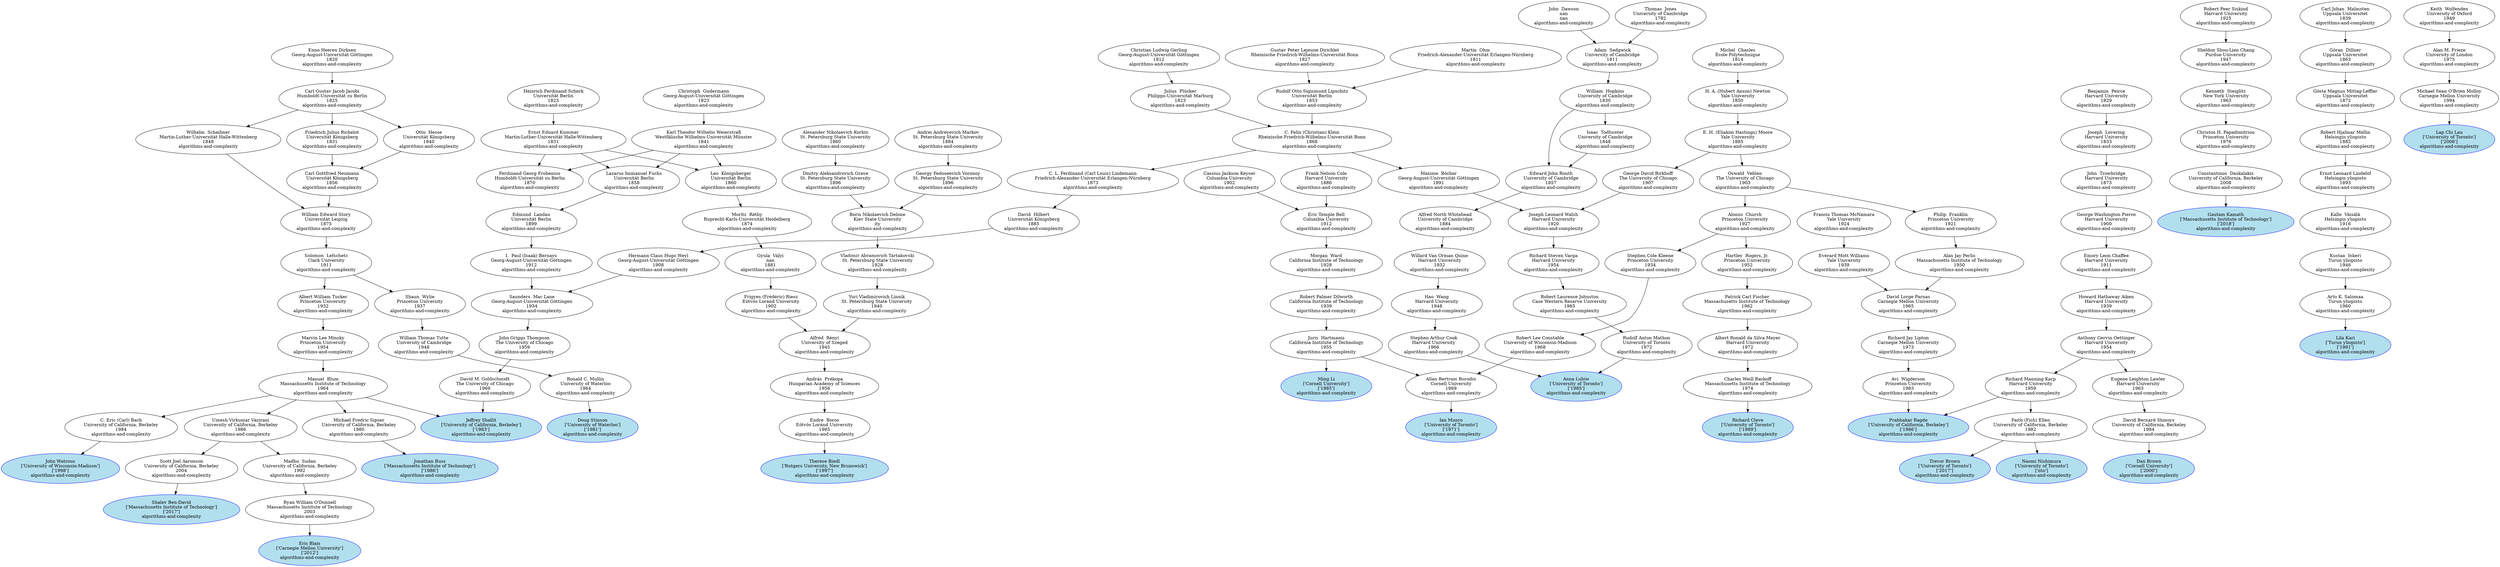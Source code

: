 digraph "Academic Genealogy for algorithms-and-complexity" {
	251553 [label="Shalev Ben-David
['Massachusetts Institute of Technology']
['2017']
algorithms-and-complexity" color=blue fillcolor=lightblue2 style=filled]
	96437 [label="Therese Biedl
['Rutgers University, New Brunswick']
['1997']
algorithms-and-complexity" color=blue fillcolor=lightblue2 style=filled]
	162538 [label="Eric Blais
['Carnegie Mellon University']
['2012']
algorithms-and-complexity" color=blue fillcolor=lightblue2 style=filled]
	45379 [label="Dan Brown
['Cornell University']
['2000']
algorithms-and-complexity" color=blue fillcolor=lightblue2 style=filled]
	252543 [label="Trevor Brown
['University of Toronto']
['2017']
algorithms-and-complexity" color=blue fillcolor=lightblue2 style=filled]
	65073 [label="Jonathan Buss
['Massachusetts Institute of Technology']
['1986']
algorithms-and-complexity" color=blue fillcolor=lightblue2 style=filled]
	81270 [label="Richard Cleve
['University of Toronto']
['1989']
algorithms-and-complexity" color=blue fillcolor=lightblue2 style=filled]
	264772 [label="Gautam Kamath
['Massachusetts Institute of Technology']
['2018']
algorithms-and-complexity" color=blue fillcolor=lightblue2 style=filled]
	20521 [label="Lila Kari
['Turun yliopisto']
['1991']
algorithms-and-complexity" color=blue fillcolor=lightblue2 style=filled]
	141559 [label="Lap Chi Lau
['University of Toronto']
['2006']
algorithms-and-complexity" color=blue fillcolor=lightblue2 style=filled]
	94793 [label="Ming Li
['Cornell University']
['1985']
algorithms-and-complexity" color=blue fillcolor=lightblue2 style=filled]
	65035 [label="Anna Lubiw
['University of Toronto']
['1985']
algorithms-and-complexity" color=blue fillcolor=lightblue2 style=filled]
	65036 [label="Ian Munro
['University of Toronto']
['1971']
algorithms-and-complexity" color=blue fillcolor=lightblue2 style=filled]
	66900 [label="Naomi Nishimura
['University of Toronto']
['nto']
algorithms-and-complexity" color=blue fillcolor=lightblue2 style=filled]
	66895 [label="Prabhakar Ragde
['University of California, Berkeley']
['1986']
algorithms-and-complexity" color=blue fillcolor=lightblue2 style=filled]
	31748 [label="Jeffrey Shallit
['University of California, Berkeley']
['1983']
algorithms-and-complexity" color=blue fillcolor=lightblue2 style=filled]
	33044 [label="Doug Stinson
['University of Waterloo']
['1981']
algorithms-and-complexity" color=blue fillcolor=lightblue2 style=filled]
	75330 [label="John Watrous
['University of Wisconsin-Madison']
['1998']
algorithms-and-complexity" color=blue fillcolor=lightblue2 style=filled]
	109495 [label="Scott Joel Aaronson
University of California, Berkeley
2004
algorithms-and-complexity"]
	96436 [label="Endre  Boros
Eötvös Loránd University
1985
algorithms-and-complexity"]
	76794 [label="Ryan William O'Donnell
Massachusetts Institute of Technology
2003
algorithms-and-complexity"]
	36705 [label="David Bernard Shmoys
University of California, Berkeley
1984
algorithms-and-complexity"]
	67145 [label="Faith (Fich) Ellen
University of California, Berkeley
1982
algorithms-and-complexity"]
	64971 [label="Michael Fredric Sipser
University of California, Berkeley
1980
algorithms-and-complexity"]
	81229 [label="Charles Weill Rackoff
Massachusetts Institute of Technology
1974
algorithms-and-complexity"]
	139732 [label="Constantinos  Daskalakis
University of California, Berkeley
2008
algorithms-and-complexity"]
	20493 [label="Arto K. Salomaa
Turun yliopisto
1960
algorithms-and-complexity"]
	40420 [label="Michael Sean O'Brien Molloy
Carnegie Mellon University
1994
algorithms-and-complexity"]
	10404 [label="Juris  Hartmanis
California Institute of Technology
1955
algorithms-and-complexity"]
	16108 [label="Rudolf Anton Mathon
University of Toronto
1972
algorithms-and-complexity"]
	14011 [label="Stephen Arthur Cook
Harvard University
1966
algorithms-and-complexity"]
	42043 [label="Allan Bertram Borodin
Cornell University
1969
algorithms-and-complexity"]
	82100 [label="Avi  Wigderson
Princeton University
1983
algorithms-and-complexity"]
	25275 [label="Richard Manning Karp
Harvard University
1959
algorithms-and-complexity"]
	13373 [label="Manuel  Blum
Massachusetts Institute of Technology
1964
algorithms-and-complexity"]
	6595 [label="David M. Goldschmidt
The University of Chicago
1969
algorithms-and-complexity"]
	33040 [label="Ronald C. Mullin
University of Waterloo
1964
algorithms-and-complexity"]
	11563 [label="C. Eric (Carl) Bach
University of California, Berkeley
1984
algorithms-and-complexity"]
	38686 [label="Umesh Virkumar Vazirani
University of California, Berkeley
1986
algorithms-and-complexity"]
	34817 [label="András  Prékopa
Hungarian Academy of Sciences
1956
algorithms-and-complexity"]
	72850 [label="Madhu  Sudan
University of California, Berkeley
1992
algorithms-and-complexity"]
	25276 [label="Eugene Leighton Lawler
Harvard University
1963
algorithms-and-complexity"]
	25184 [label="Albert Ronald da Silva Meyer
Harvard University
1972
algorithms-and-complexity"]
	46289 [label="Christos H. Papadimitriou
Princeton University
1976
algorithms-and-complexity"]
	20538 [label="Kustaa  Inkeri
Turun yliopisto
1946
algorithms-and-complexity"]
	40794 [label="Alan M. Frieze
University of London
1975
algorithms-and-complexity"]
	10395 [label="Robert Palmer Dilworth
California Institute of Technology
1939
algorithms-and-complexity"]
	44303 [label="Robert Laurence Johnston
Case Western Reserve University
1965
algorithms-and-complexity"]
	29869 [label="Hao  Wang
Harvard University
1948
algorithms-and-complexity"]
	9041 [label="Robert Lee Constable
University of Wisconsin-Madison
1968
algorithms-and-complexity"]
	69524 [label="Richard Jay Lipton
Carnegie Mellon University
1973
algorithms-and-complexity"]
	13305 [label="Anthony Gervin Oettinger
Harvard University
1954
algorithms-and-complexity"]
	6869 [label="Marvin Lee Minsky
Princeton University
1954
algorithms-and-complexity"]
	6488 [label="John Griggs Thompson
The University of Chicago
1959
algorithms-and-complexity"]
	15096 [label="William Thomas Tutte
University of Cambridge
1948
algorithms-and-complexity"]
	51155 [label="Alfréd  Rényi
University of Szeged
1945
algorithms-and-complexity"]
	13297 [label="Patrick Carl Fischer
Massachusetts Institute of Technology
1962
algorithms-and-complexity"]
	82018 [label="Kenneth  Steiglitz
New York University
1963
algorithms-and-complexity"]
	19460 [label="Kalle  Väisälä
Helsingin yliopisto
1916
algorithms-and-complexity"]
	76964 [label="Keith  Wolfenden
University of Oxford
1949
algorithms-and-complexity"]
	10385 [label="Morgan  Ward
California Institute of Technology
1928
algorithms-and-complexity"]
	2675 [label="Richard Steven Varga
Harvard University
1954
algorithms-and-complexity"]
	73831 [label="Willard Van Orman Quine
Harvard University
1932
algorithms-and-complexity"]
	8012 [label="Stephen Cole Kleene
Princeton University
1934
algorithms-and-complexity"]
	86340 [label="David Lorge Parnas
Carnegie Mellon University
1965
algorithms-and-complexity"]
	18953 [label="Howard Hathaway Aiken
Harvard University
1939
algorithms-and-complexity"]
	8581 [label="Albert William Tucker
Princeton University
1932
algorithms-and-complexity"]
	834 [label="Saunders  Mac Lane
Georg-August-Universität Göttingen
1934
algorithms-and-complexity"]
	1406 [label="Shaun  Wylie
Princeton University
1937
algorithms-and-complexity"]
	44401 [label="Yuri Vladimirovich Linnik
St. Petersburg State University
1940
algorithms-and-complexity"]
	11321 [label="Frigyes (Frédéric) Riesz
Eötvös Loránd University
1902
algorithms-and-complexity"]
	8021 [label="Hartley  Rogers, Jr.
Princeton University
1952
algorithms-and-complexity"]
	98916 [label="Sheldon Shou-Lien Chang
Purdue University
1947
algorithms-and-complexity"]
	782 [label="Ernst Leonard Lindelöf
Helsingin yliopisto
1893
algorithms-and-complexity"]
	7868 [label="Eric Temple Bell
Columbia University
1912
algorithms-and-complexity"]
	4929 [label="Joseph Leonard Walsh
Harvard University
1920
algorithms-and-complexity"]
	78732 [label="Alfred North Whitehead
University of Cambridge
1884
algorithms-and-complexity"]
	8011 [label="Alonzo  Church
Princeton University
1927
algorithms-and-complexity"]
	90571 [label="Everard Mott Williams
Yale University
1939
algorithms-and-complexity"]
	13112 [label="Alan Jay Perlis
Massachusetts Institute of Technology
1950
algorithms-and-complexity"]
	25248 [label="Emory Leon Chaffee
Harvard University
1911
algorithms-and-complexity"]
	7461 [label="Solomon  Lefschetz
Clark University
1911
algorithms-and-complexity"]
	7863 [label="I.  Paul (Isaak) Bernays
Georg-August-Universität Göttingen
1912
algorithms-and-complexity"]
	7373 [label="Hermann Claus Hugo Weyl
Georg-August-Universität Göttingen
1908
algorithms-and-complexity"]
	83078 [label="Vladimir Abramovich Tartakovski
St. Petersburg State University
1928
algorithms-and-complexity"]
	107016 [label="Gyula  Vályi
nan
1881
algorithms-and-complexity"]
	111345 [label="Robert Peer Siskind
Harvard University
1925
algorithms-and-complexity"]
	143865 [label="Robert Hjalmar Mellin
Helsingin yliopisto
1882
algorithms-and-complexity"]
	37346 [label="Cassius Jackson Keyser
Columbia University
1902
algorithms-and-complexity"]
	7611 [label="Frank Nelson Cole
Harvard University
1886
algorithms-and-complexity"]
	7431 [label="Maxime  Bôcher
Georg-August-Universität Göttingen
1891
algorithms-and-complexity"]
	5879 [label="George David Birkhoff
The University of Chicago
1907
algorithms-and-complexity"]
	101929 [label="Edward John Routh
University of Cambridge
1857
algorithms-and-complexity"]
	805 [label="Oswald  Veblen
The University of Chicago
1903
algorithms-and-complexity"]
	252402 [label="Francis Thomas McNamara
Yale University
1924
algorithms-and-complexity"]
	1488 [label="Philip  Franklin
Princeton University
1921
algorithms-and-complexity"]
	141987 [label="George Washington Pierce
Harvard University
1900
algorithms-and-complexity"]
	7451 [label="William Edward Story
Universität Leipzig
1875
algorithms-and-complexity"]
	7862 [label="Edmund  Landau
Universität Berlin
1899
algorithms-and-complexity"]
	7298 [label="David  Hilbert
Universität Königsberg
1885
algorithms-and-complexity"]
	74408 [label="Boris Nikolaevich Delone
Kiev State University
ity
algorithms-and-complexity"]
	90711 [label="Moritz  Réthy
Ruprecht-Karls-Universität Heidelberg
1874
algorithms-and-complexity"]
	19770 [label="Gösta Magnus Mittag-Leffler
Uppsala Universitet
1872
algorithms-and-complexity"]
	7401 [label="C. Felix (Christian) Klein
Rheinische Friedrich-Wilhelms-Universität Bonn
1868
algorithms-and-complexity"]
	806 [label="E. H. (Eliakim Hastings) Moore
Yale University
1885
algorithms-and-complexity"]
	42016 [label="William  Hopkins
University of Cambridge
1830
algorithms-and-complexity"]
	129420 [label="Isaac  Todhunter
University of Cambridge
1848
algorithms-and-complexity"]
	67041 [label="John  Trowbridge
Harvard University
1873
algorithms-and-complexity"]
	32858 [label="Carl Gottfried Neumann
Universität Königsberg
1856
algorithms-and-complexity"]
	18589 [label="Wilhelm  Scheibner
Martin-Luther-Universität Halle-Wittenberg
1848
algorithms-and-complexity"]
	4642 [label="Ferdinand Georg Frobenius
Humboldt-Universität zu Berlin
1870
algorithms-and-complexity"]
	11370 [label="Lazarus Immanuel Fuchs
Universität Berlin
1858
algorithms-and-complexity"]
	7404 [label="C. L. Ferdinand (Carl Louis) Lindemann
Friedrich-Alexander-Universität Erlangen-Nürnberg
1873
algorithms-and-complexity"]
	12544 [label="Georgy Fedoseevich Voronoy
St. Petersburg State University
1896
algorithms-and-complexity"]
	73323 [label="Dmitry Aleksandrovich Grave
St. Petersburg State University
1896
algorithms-and-complexity"]
	18336 [label="Leo  Königsberger
Universität Berlin
1860
algorithms-and-complexity"]
	24894 [label="Göran  Dillner
Uppsala Universitet
1863
algorithms-and-complexity"]
	7402 [label="Julius  Plücker
Philipps-Universität Marburg
1823
algorithms-and-complexity"]
	19964 [label="Rudolf Otto Sigismund Lipschitz
Universität Berlin
1853
algorithms-and-complexity"]
	7865 [label="H. A. (Hubert Anson) Newton
Yale University
1850
algorithms-and-complexity"]
	102043 [label="Adam  Sedgwick
University of Cambridge
1811
algorithms-and-complexity"]
	132487 [label="Joseph  Lovering
Harvard University
1833
algorithms-and-complexity"]
	46967 [label="Otto  Hesse
Universität Königsberg
1840
algorithms-and-complexity"]
	57706 [label="Friedrich Julius Richelot
Universität Königsberg
1831
algorithms-and-complexity"]
	15635 [label="Carl Gustav Jacob Jacobi
Humboldt-Universität zu Berlin
1825
algorithms-and-complexity"]
	18331 [label="Ernst Eduard Kummer
Martin-Luther-Universität Halle-Wittenberg
1831
algorithms-and-complexity"]
	7486 [label="Karl Theodor Wilhelm Weierstraß
Westfälische Wilhelms-Universität Münster
1841
algorithms-and-complexity"]
	12543 [label="Andrei Andreyevich Markov
St. Petersburg State University
1884
algorithms-and-complexity"]
	55611 [label="Alexander Nikolaevich Korkin
St. Petersburg State University
1860
algorithms-and-complexity"]
	167682 [label="Carl Johan  Malmsten
Uppsala Universitet
1839
algorithms-and-complexity"]
	29642 [label="Christian Ludwig Gerling
Georg-August-Universität Göttingen
1812
algorithms-and-complexity"]
	17946 [label="Gustav Peter Lejeune Dirichlet
Rheinische Friedrich-Wilhelms-Universität Bonn
1827
algorithms-and-complexity"]
	47064 [label="Martin  Ohm
Friedrich-Alexander-Universität Erlangen-Nürnberg
1811
algorithms-and-complexity"]
	26995 [label="Michel  Chasles
École Polytechnique
1814
algorithms-and-complexity"]
	102037 [label="John  Dawson
nan
nan
algorithms-and-complexity"]
	102036 [label="Thomas  Jones
University of Cambridge
1782
algorithms-and-complexity"]
	80886 [label="Benjamin  Peirce
Harvard University
1829
algorithms-and-complexity"]
	41423 [label="Enno Heeren Dirksen
Georg-August-Universität Göttingen
1820
algorithms-and-complexity"]
	25484 [label="Heinrich Ferdinand Scherk
Universität Berlin
1823
algorithms-and-complexity"]
	29458 [label="Christoph  Gudermann
Georg-August-Universität Göttingen
1823
algorithms-and-complexity"]
	109495 -> 251553
	96436 -> 96437
	76794 -> 162538
	36705 -> 45379
	67145 -> 252543
	64971 -> 65073
	81229 -> 81270
	139732 -> 264772
	20493 -> 20521
	40420 -> 141559
	10404 -> 94793
	16108 -> 65035
	14011 -> 65035
	42043 -> 65036
	67145 -> 66900
	82100 -> 66895
	25275 -> 66895
	13373 -> 31748
	6595 -> 31748
	33040 -> 33044
	11563 -> 75330
	38686 -> 109495
	34817 -> 96436
	72850 -> 76794
	25276 -> 36705
	25275 -> 67145
	13373 -> 64971
	25184 -> 81229
	46289 -> 139732
	20538 -> 20493
	40794 -> 40420
	10395 -> 10404
	44303 -> 16108
	29869 -> 14011
	9041 -> 42043
	10404 -> 42043
	69524 -> 82100
	13305 -> 25275
	6869 -> 13373
	6488 -> 6595
	15096 -> 33040
	13373 -> 11563
	13373 -> 38686
	51155 -> 34817
	38686 -> 72850
	13305 -> 25276
	13297 -> 25184
	82018 -> 46289
	19460 -> 20538
	76964 -> 40794
	10385 -> 10395
	2675 -> 44303
	73831 -> 29869
	8012 -> 9041
	86340 -> 69524
	18953 -> 13305
	8581 -> 6869
	834 -> 6488
	1406 -> 15096
	44401 -> 51155
	11321 -> 51155
	8021 -> 13297
	98916 -> 82018
	782 -> 19460
	7868 -> 10385
	4929 -> 2675
	78732 -> 73831
	8011 -> 8012
	90571 -> 86340
	13112 -> 86340
	25248 -> 18953
	7461 -> 8581
	7863 -> 834
	7373 -> 834
	7461 -> 1406
	83078 -> 44401
	107016 -> 11321
	8011 -> 8021
	111345 -> 98916
	143865 -> 782
	37346 -> 7868
	7611 -> 7868
	7431 -> 4929
	5879 -> 4929
	101929 -> 78732
	805 -> 8011
	252402 -> 90571
	1488 -> 13112
	141987 -> 25248
	7451 -> 7461
	7862 -> 7863
	7298 -> 7373
	74408 -> 83078
	90711 -> 107016
	19770 -> 143865
	7401 -> 7611
	7401 -> 7431
	806 -> 5879
	42016 -> 101929
	129420 -> 101929
	806 -> 805
	805 -> 1488
	67041 -> 141987
	32858 -> 7451
	18589 -> 7451
	4642 -> 7862
	11370 -> 7862
	7404 -> 7298
	12544 -> 74408
	73323 -> 74408
	18336 -> 90711
	24894 -> 19770
	7402 -> 7401
	19964 -> 7401
	7865 -> 806
	102043 -> 42016
	42016 -> 129420
	132487 -> 67041
	46967 -> 32858
	57706 -> 32858
	15635 -> 18589
	18331 -> 4642
	7486 -> 4642
	18331 -> 11370
	7486 -> 11370
	7401 -> 7404
	12543 -> 12544
	55611 -> 73323
	18331 -> 18336
	7486 -> 18336
	167682 -> 24894
	29642 -> 7402
	17946 -> 19964
	47064 -> 19964
	26995 -> 7865
	102037 -> 102043
	102036 -> 102043
	80886 -> 132487
	15635 -> 46967
	15635 -> 57706
	41423 -> 15635
	25484 -> 18331
	29458 -> 7486
}
